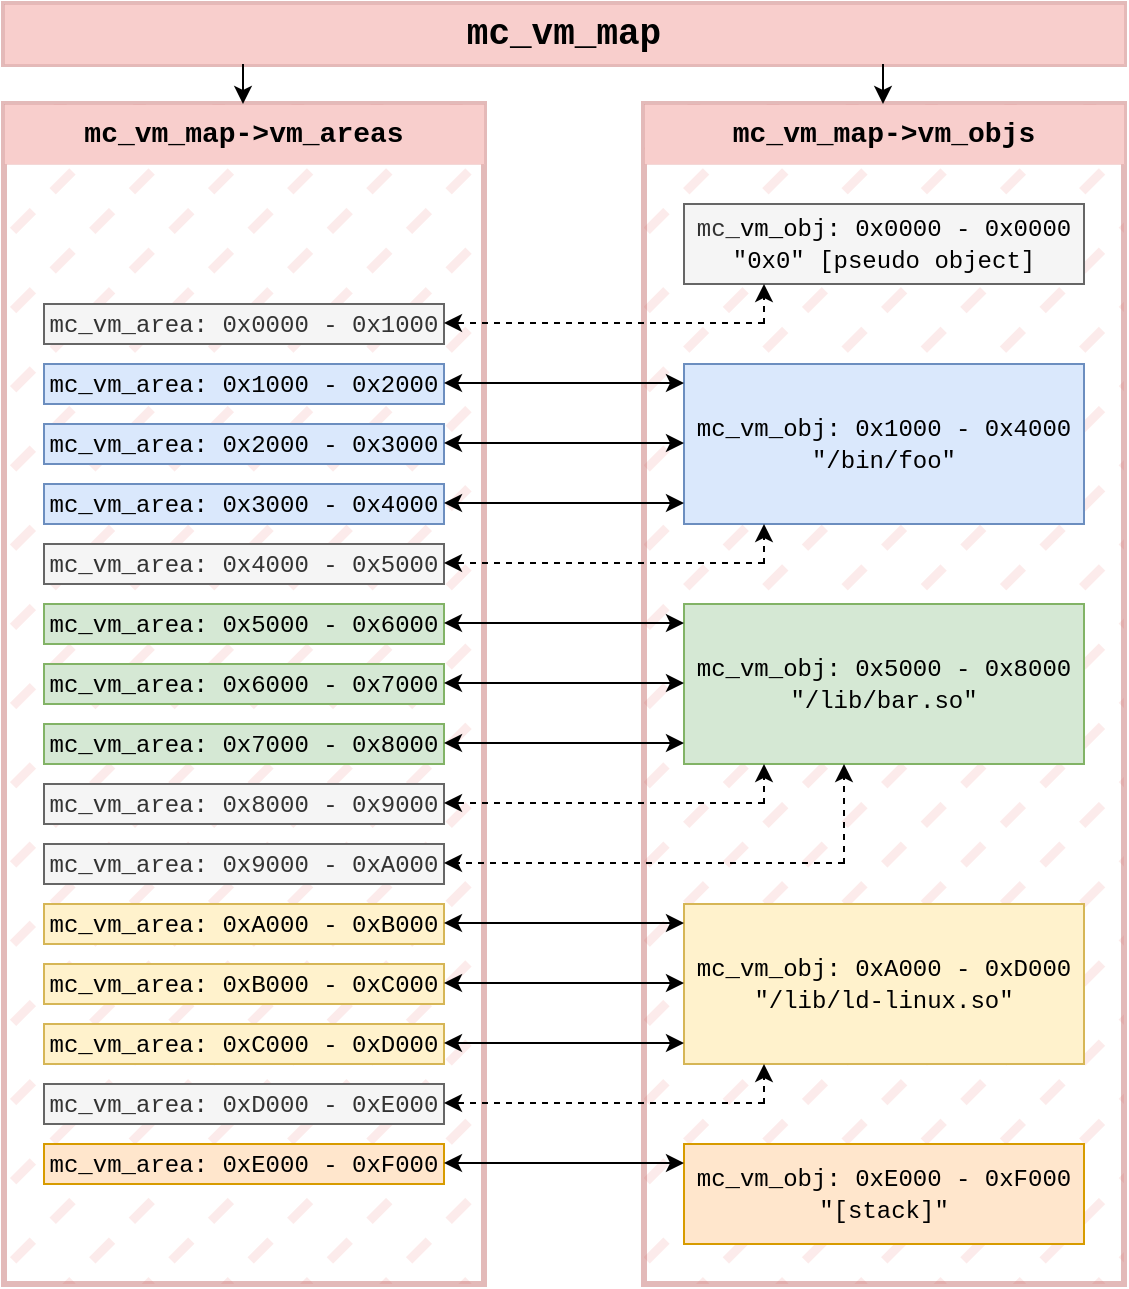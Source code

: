 <mxfile version="26.0.16">
  <diagram name="Page-1" id="3vqN3__bsb4Meno3vTI0">
    <mxGraphModel dx="2074" dy="2318" grid="1" gridSize="10" guides="1" tooltips="1" connect="1" arrows="1" fold="1" page="1" pageScale="1" pageWidth="827" pageHeight="1169" background="#ffffff" math="0" shadow="0">
      <root>
        <mxCell id="0" />
        <mxCell id="1" parent="0" />
        <mxCell id="ojbF__KW1eAKnkWmhrh8-1" value="" style="rounded=0;whiteSpace=wrap;html=1;fillColor=#f8cecc;fillStyle=dashed;opacity=40;strokeColor=#b85450;strokeWidth=3;" parent="1" vertex="1">
          <mxGeometry x="80" y="-80" width="560" height="30" as="geometry" />
        </mxCell>
        <mxCell id="nbNGbUqZniNhtKJeHFpL-93" value="" style="rounded=0;whiteSpace=wrap;html=1;fillColor=#f8cecc;fillStyle=dashed;opacity=40;strokeColor=#b85450;strokeWidth=3;" parent="1" vertex="1">
          <mxGeometry x="400" y="-30" width="240" height="590" as="geometry" />
        </mxCell>
        <mxCell id="nbNGbUqZniNhtKJeHFpL-92" value="" style="rounded=0;whiteSpace=wrap;html=1;fillColor=#f8cecc;fillStyle=dashed;opacity=40;strokeColor=#b85450;strokeWidth=3;" parent="1" vertex="1">
          <mxGeometry x="80" y="-30" width="240" height="590" as="geometry" />
        </mxCell>
        <mxCell id="nbNGbUqZniNhtKJeHFpL-1" value="&lt;font face=&quot;Courier New&quot;&gt;mc_vm_area: 0x1000 - 0x2000&lt;/font&gt;" style="rounded=0;whiteSpace=wrap;html=1;fillColor=#dae8fc;strokeColor=#6c8ebf;" parent="1" vertex="1">
          <mxGeometry x="100" y="100" width="200" height="20" as="geometry" />
        </mxCell>
        <mxCell id="nbNGbUqZniNhtKJeHFpL-23" value="&lt;font face=&quot;Courier New&quot;&gt;mc_&lt;span style=&quot;background-color: transparent; color: light-dark(rgb(0, 0, 0), rgb(255, 255, 255));&quot;&gt;vm_obj: 0x0000 - 0x0000&lt;/span&gt;&lt;/font&gt;&lt;div&gt;&lt;font face=&quot;Courier New&quot;&gt;&lt;span style=&quot;background-color: transparent; color: light-dark(rgb(0, 0, 0), rgb(255, 255, 255));&quot;&gt;&quot;0x0&quot; [pseudo object]&lt;/span&gt;&lt;/font&gt;&lt;/div&gt;" style="rounded=0;whiteSpace=wrap;html=1;fillColor=#f5f5f5;fontColor=#333333;strokeColor=#666666;" parent="1" vertex="1">
          <mxGeometry x="420" y="20" width="200" height="40" as="geometry" />
        </mxCell>
        <mxCell id="nbNGbUqZniNhtKJeHFpL-36" value="&lt;font face=&quot;Courier New&quot;&gt;mc_vm_area: 0x0000 - 0x1000&lt;/font&gt;" style="rounded=0;whiteSpace=wrap;html=1;fillColor=#f5f5f5;fontColor=#333333;strokeColor=#666666;" parent="1" vertex="1">
          <mxGeometry x="100" y="70" width="200" height="20" as="geometry" />
        </mxCell>
        <mxCell id="nbNGbUqZniNhtKJeHFpL-37" value="&lt;font face=&quot;Courier New&quot;&gt;mc_vm_area: 0xE000 - 0xF000&lt;/font&gt;" style="rounded=0;whiteSpace=wrap;html=1;fillColor=#ffe6cc;strokeColor=#d79b00;" parent="1" vertex="1">
          <mxGeometry x="100" y="490" width="200" height="20" as="geometry" />
        </mxCell>
        <mxCell id="nbNGbUqZniNhtKJeHFpL-38" value="&lt;font face=&quot;Courier New&quot;&gt;mc_vm_area: 0xD000 - 0xE000&lt;/font&gt;" style="rounded=0;whiteSpace=wrap;html=1;fillColor=#f5f5f5;fontColor=#333333;strokeColor=#666666;" parent="1" vertex="1">
          <mxGeometry x="100" y="460" width="200" height="20" as="geometry" />
        </mxCell>
        <mxCell id="nbNGbUqZniNhtKJeHFpL-39" value="&lt;font face=&quot;Courier New&quot;&gt;mc_vm_area: 0xC000 - 0xD000&lt;/font&gt;" style="rounded=0;whiteSpace=wrap;html=1;fillColor=#fff2cc;strokeColor=#d6b656;" parent="1" vertex="1">
          <mxGeometry x="100" y="430" width="200" height="20" as="geometry" />
        </mxCell>
        <mxCell id="nbNGbUqZniNhtKJeHFpL-40" value="&lt;font face=&quot;Courier New&quot;&gt;mc_vm_area: 0xB000 - 0xC000&lt;/font&gt;" style="rounded=0;whiteSpace=wrap;html=1;fillColor=#fff2cc;strokeColor=#d6b656;" parent="1" vertex="1">
          <mxGeometry x="100" y="400" width="200" height="20" as="geometry" />
        </mxCell>
        <mxCell id="nbNGbUqZniNhtKJeHFpL-41" value="&lt;font face=&quot;Courier New&quot;&gt;mc_vm_area: 0xA000 - 0xB000&lt;/font&gt;" style="rounded=0;whiteSpace=wrap;html=1;fillColor=#fff2cc;strokeColor=#d6b656;" parent="1" vertex="1">
          <mxGeometry x="100" y="370" width="200" height="20" as="geometry" />
        </mxCell>
        <mxCell id="nbNGbUqZniNhtKJeHFpL-42" value="&lt;font face=&quot;Courier New&quot;&gt;mc_vm_area: 0x9000 - 0xA000&lt;/font&gt;" style="rounded=0;whiteSpace=wrap;html=1;fillColor=#f5f5f5;fontColor=#333333;strokeColor=#666666;" parent="1" vertex="1">
          <mxGeometry x="100" y="340" width="200" height="20" as="geometry" />
        </mxCell>
        <mxCell id="nbNGbUqZniNhtKJeHFpL-43" value="&lt;font face=&quot;Courier New&quot;&gt;mc_vm_area: 0x8000 - 0x9000&lt;/font&gt;" style="rounded=0;whiteSpace=wrap;html=1;fillColor=#f5f5f5;strokeColor=#666666;fontColor=#333333;" parent="1" vertex="1">
          <mxGeometry x="100" y="310" width="200" height="20" as="geometry" />
        </mxCell>
        <mxCell id="nbNGbUqZniNhtKJeHFpL-44" value="&lt;font face=&quot;Courier New&quot;&gt;mc_vm_area: 0x7000 - 0x8000&lt;/font&gt;" style="rounded=0;whiteSpace=wrap;html=1;fillColor=#d5e8d4;strokeColor=#82b366;" parent="1" vertex="1">
          <mxGeometry x="100" y="280" width="200" height="20" as="geometry" />
        </mxCell>
        <mxCell id="nbNGbUqZniNhtKJeHFpL-45" value="&lt;font face=&quot;Courier New&quot;&gt;mc_vm_area: 0x6000 - 0x7000&lt;/font&gt;" style="rounded=0;whiteSpace=wrap;html=1;fillColor=#d5e8d4;strokeColor=#82b366;" parent="1" vertex="1">
          <mxGeometry x="100" y="250" width="200" height="20" as="geometry" />
        </mxCell>
        <mxCell id="nbNGbUqZniNhtKJeHFpL-46" value="&lt;font face=&quot;Courier New&quot;&gt;mc_vm_area: 0x5000 - 0x6000&lt;/font&gt;" style="rounded=0;whiteSpace=wrap;html=1;fillColor=#d5e8d4;strokeColor=#82b366;" parent="1" vertex="1">
          <mxGeometry x="100" y="220" width="200" height="20" as="geometry" />
        </mxCell>
        <mxCell id="nbNGbUqZniNhtKJeHFpL-47" value="&lt;font face=&quot;Courier New&quot;&gt;mc_vm_area: 0x4000 - 0x5000&lt;/font&gt;" style="rounded=0;whiteSpace=wrap;html=1;fillColor=#f5f5f5;fontColor=#333333;strokeColor=#666666;" parent="1" vertex="1">
          <mxGeometry x="100" y="190" width="200" height="20" as="geometry" />
        </mxCell>
        <mxCell id="nbNGbUqZniNhtKJeHFpL-48" value="&lt;font face=&quot;Courier New&quot;&gt;mc_vm_area: 0x3000 - 0x4000&lt;/font&gt;" style="rounded=0;whiteSpace=wrap;html=1;fillColor=#dae8fc;strokeColor=#6c8ebf;" parent="1" vertex="1">
          <mxGeometry x="100" y="160" width="200" height="20" as="geometry" />
        </mxCell>
        <mxCell id="nbNGbUqZniNhtKJeHFpL-49" value="&lt;font face=&quot;Courier New&quot;&gt;mc_vm_area: 0x2000 - 0x3000&lt;/font&gt;" style="rounded=0;whiteSpace=wrap;html=1;fillColor=#dae8fc;strokeColor=#6c8ebf;" parent="1" vertex="1">
          <mxGeometry x="100" y="130" width="200" height="20" as="geometry" />
        </mxCell>
        <mxCell id="nbNGbUqZniNhtKJeHFpL-51" value="&lt;font face=&quot;Courier New&quot;&gt;mc_&lt;span style=&quot;background-color: transparent; color: light-dark(rgb(0, 0, 0), rgb(255, 255, 255));&quot;&gt;vm_obj: 0x1000 - 0x4000&lt;/span&gt;&lt;/font&gt;&lt;div&gt;&lt;div&gt;&lt;font face=&quot;Courier New&quot;&gt;&lt;span style=&quot;background-color: transparent; color: light-dark(rgb(0, 0, 0), rgb(255, 255, 255));&quot;&gt;&quot;/bin/foo&quot;&lt;/span&gt;&lt;/font&gt;&lt;/div&gt;&lt;/div&gt;" style="rounded=0;whiteSpace=wrap;html=1;fillColor=#dae8fc;strokeColor=#6c8ebf;" parent="1" vertex="1">
          <mxGeometry x="420" y="100" width="200" height="80" as="geometry" />
        </mxCell>
        <mxCell id="nbNGbUqZniNhtKJeHFpL-59" value="" style="endArrow=classic;startArrow=classic;html=1;rounded=0;" parent="1" edge="1">
          <mxGeometry width="50" height="50" relative="1" as="geometry">
            <mxPoint x="300" y="109.5" as="sourcePoint" />
            <mxPoint x="420" y="109.5" as="targetPoint" />
          </mxGeometry>
        </mxCell>
        <mxCell id="nbNGbUqZniNhtKJeHFpL-61" value="" style="endArrow=classic;startArrow=classic;html=1;rounded=0;" parent="1" edge="1">
          <mxGeometry width="50" height="50" relative="1" as="geometry">
            <mxPoint x="300" y="139.5" as="sourcePoint" />
            <mxPoint x="420" y="139.5" as="targetPoint" />
          </mxGeometry>
        </mxCell>
        <mxCell id="nbNGbUqZniNhtKJeHFpL-62" value="" style="endArrow=classic;startArrow=classic;html=1;rounded=0;" parent="1" edge="1">
          <mxGeometry width="50" height="50" relative="1" as="geometry">
            <mxPoint x="300" y="169.5" as="sourcePoint" />
            <mxPoint x="420" y="169.5" as="targetPoint" />
          </mxGeometry>
        </mxCell>
        <mxCell id="nbNGbUqZniNhtKJeHFpL-63" value="&lt;font face=&quot;Courier New&quot;&gt;mc_&lt;span style=&quot;background-color: transparent; color: light-dark(rgb(0, 0, 0), rgb(255, 255, 255));&quot;&gt;vm_obj: 0x5000 - 0x8000&lt;/span&gt;&lt;/font&gt;&lt;div&gt;&lt;font face=&quot;Courier New&quot;&gt;&lt;span style=&quot;background-color: transparent; color: light-dark(rgb(0, 0, 0), rgb(255, 255, 255));&quot;&gt;&quot;/lib/bar.so&quot;&lt;/span&gt;&lt;/font&gt;&lt;/div&gt;" style="rounded=0;whiteSpace=wrap;html=1;fillColor=#d5e8d4;strokeColor=#82b366;" parent="1" vertex="1">
          <mxGeometry x="420" y="220" width="200" height="80" as="geometry" />
        </mxCell>
        <mxCell id="nbNGbUqZniNhtKJeHFpL-64" value="&lt;font face=&quot;Courier New&quot;&gt;mc_&lt;span style=&quot;background-color: transparent; color: light-dark(rgb(0, 0, 0), rgb(255, 255, 255));&quot;&gt;vm_obj: 0xA000 - 0xD000&lt;/span&gt;&lt;/font&gt;&lt;div&gt;&lt;font face=&quot;Courier New&quot;&gt;&lt;span style=&quot;background-color: transparent; color: light-dark(rgb(0, 0, 0), rgb(255, 255, 255));&quot;&gt;&quot;/lib/ld-linux.so&quot;&lt;/span&gt;&lt;/font&gt;&lt;/div&gt;" style="rounded=0;whiteSpace=wrap;html=1;fillColor=#fff2cc;strokeColor=#d6b656;" parent="1" vertex="1">
          <mxGeometry x="420" y="370" width="200" height="80" as="geometry" />
        </mxCell>
        <mxCell id="nbNGbUqZniNhtKJeHFpL-65" value="&lt;font face=&quot;Courier New&quot;&gt;mc_&lt;span style=&quot;background-color: transparent; color: light-dark(rgb(0, 0, 0), rgb(255, 255, 255));&quot;&gt;vm_obj: 0xE000 - 0xF000&lt;/span&gt;&lt;/font&gt;&lt;div&gt;&lt;font face=&quot;Courier New&quot;&gt;&lt;span style=&quot;background-color: transparent; color: light-dark(rgb(0, 0, 0), rgb(255, 255, 255));&quot;&gt;&quot;[stack]&quot;&lt;/span&gt;&lt;/font&gt;&lt;/div&gt;" style="rounded=0;whiteSpace=wrap;html=1;fillColor=#ffe6cc;strokeColor=#d79b00;" parent="1" vertex="1">
          <mxGeometry x="420" y="490" width="200" height="50" as="geometry" />
        </mxCell>
        <mxCell id="nbNGbUqZniNhtKJeHFpL-72" value="" style="endArrow=classic;html=1;rounded=0;dashed=1;" parent="1" edge="1">
          <mxGeometry width="50" height="50" relative="1" as="geometry">
            <mxPoint x="500" y="350" as="sourcePoint" />
            <mxPoint x="500" y="300" as="targetPoint" />
          </mxGeometry>
        </mxCell>
        <mxCell id="nbNGbUqZniNhtKJeHFpL-73" value="" style="endArrow=classic;html=1;rounded=0;dashed=1;" parent="1" edge="1">
          <mxGeometry width="50" height="50" relative="1" as="geometry">
            <mxPoint x="460" y="80" as="sourcePoint" />
            <mxPoint x="460" y="60" as="targetPoint" />
          </mxGeometry>
        </mxCell>
        <mxCell id="nbNGbUqZniNhtKJeHFpL-74" value="" style="endArrow=classic;html=1;rounded=0;dashed=1;" parent="1" edge="1">
          <mxGeometry width="50" height="50" relative="1" as="geometry">
            <mxPoint x="460" y="200" as="sourcePoint" />
            <mxPoint x="460" y="180" as="targetPoint" />
          </mxGeometry>
        </mxCell>
        <mxCell id="nbNGbUqZniNhtKJeHFpL-75" value="" style="endArrow=classic;html=1;rounded=0;dashed=1;" parent="1" edge="1">
          <mxGeometry width="50" height="50" relative="1" as="geometry">
            <mxPoint x="460" y="320" as="sourcePoint" />
            <mxPoint x="460" y="300" as="targetPoint" />
          </mxGeometry>
        </mxCell>
        <mxCell id="nbNGbUqZniNhtKJeHFpL-76" value="" style="endArrow=classic;html=1;rounded=0;dashed=1;" parent="1" edge="1">
          <mxGeometry width="50" height="50" relative="1" as="geometry">
            <mxPoint x="460" y="470" as="sourcePoint" />
            <mxPoint x="460" y="450" as="targetPoint" />
          </mxGeometry>
        </mxCell>
        <mxCell id="nbNGbUqZniNhtKJeHFpL-77" value="" style="endArrow=classic;html=1;rounded=0;dashed=1;" parent="1" edge="1">
          <mxGeometry width="50" height="50" relative="1" as="geometry">
            <mxPoint x="460" y="79.5" as="sourcePoint" />
            <mxPoint x="300" y="79.5" as="targetPoint" />
          </mxGeometry>
        </mxCell>
        <mxCell id="nbNGbUqZniNhtKJeHFpL-79" value="" style="endArrow=classic;html=1;rounded=0;dashed=1;" parent="1" edge="1">
          <mxGeometry width="50" height="50" relative="1" as="geometry">
            <mxPoint x="460" y="319.5" as="sourcePoint" />
            <mxPoint x="300" y="319.5" as="targetPoint" />
          </mxGeometry>
        </mxCell>
        <mxCell id="nbNGbUqZniNhtKJeHFpL-80" value="" style="endArrow=classic;html=1;rounded=0;dashed=1;" parent="1" edge="1">
          <mxGeometry width="50" height="50" relative="1" as="geometry">
            <mxPoint x="460" y="469.5" as="sourcePoint" />
            <mxPoint x="300" y="469.5" as="targetPoint" />
          </mxGeometry>
        </mxCell>
        <mxCell id="nbNGbUqZniNhtKJeHFpL-81" value="" style="endArrow=classic;html=1;rounded=0;dashed=1;" parent="1" edge="1">
          <mxGeometry width="50" height="50" relative="1" as="geometry">
            <mxPoint x="460" y="199.5" as="sourcePoint" />
            <mxPoint x="300" y="199.5" as="targetPoint" />
          </mxGeometry>
        </mxCell>
        <mxCell id="nbNGbUqZniNhtKJeHFpL-82" value="" style="endArrow=classic;html=1;rounded=0;dashed=1;" parent="1" edge="1">
          <mxGeometry width="50" height="50" relative="1" as="geometry">
            <mxPoint x="500" y="349.5" as="sourcePoint" />
            <mxPoint x="300" y="349.5" as="targetPoint" />
          </mxGeometry>
        </mxCell>
        <mxCell id="nbNGbUqZniNhtKJeHFpL-83" value="" style="endArrow=classic;startArrow=classic;html=1;rounded=0;" parent="1" edge="1">
          <mxGeometry width="50" height="50" relative="1" as="geometry">
            <mxPoint x="300" y="229.5" as="sourcePoint" />
            <mxPoint x="420" y="229.5" as="targetPoint" />
          </mxGeometry>
        </mxCell>
        <mxCell id="nbNGbUqZniNhtKJeHFpL-84" value="" style="endArrow=classic;startArrow=classic;html=1;rounded=0;" parent="1" edge="1">
          <mxGeometry width="50" height="50" relative="1" as="geometry">
            <mxPoint x="300" y="259.5" as="sourcePoint" />
            <mxPoint x="420" y="259.5" as="targetPoint" />
          </mxGeometry>
        </mxCell>
        <mxCell id="nbNGbUqZniNhtKJeHFpL-85" value="" style="endArrow=classic;startArrow=classic;html=1;rounded=0;" parent="1" edge="1">
          <mxGeometry width="50" height="50" relative="1" as="geometry">
            <mxPoint x="300" y="289.5" as="sourcePoint" />
            <mxPoint x="420" y="289.5" as="targetPoint" />
          </mxGeometry>
        </mxCell>
        <mxCell id="nbNGbUqZniNhtKJeHFpL-86" value="" style="endArrow=classic;startArrow=classic;html=1;rounded=0;" parent="1" edge="1">
          <mxGeometry width="50" height="50" relative="1" as="geometry">
            <mxPoint x="300" y="379.5" as="sourcePoint" />
            <mxPoint x="420" y="379.5" as="targetPoint" />
          </mxGeometry>
        </mxCell>
        <mxCell id="nbNGbUqZniNhtKJeHFpL-87" value="" style="endArrow=classic;startArrow=classic;html=1;rounded=0;" parent="1" edge="1">
          <mxGeometry width="50" height="50" relative="1" as="geometry">
            <mxPoint x="300" y="409.5" as="sourcePoint" />
            <mxPoint x="420" y="409.5" as="targetPoint" />
          </mxGeometry>
        </mxCell>
        <mxCell id="nbNGbUqZniNhtKJeHFpL-88" value="" style="endArrow=classic;startArrow=classic;html=1;rounded=0;" parent="1" edge="1">
          <mxGeometry width="50" height="50" relative="1" as="geometry">
            <mxPoint x="300" y="439.5" as="sourcePoint" />
            <mxPoint x="420" y="439.5" as="targetPoint" />
          </mxGeometry>
        </mxCell>
        <mxCell id="nbNGbUqZniNhtKJeHFpL-89" value="" style="endArrow=classic;startArrow=classic;html=1;rounded=0;" parent="1" edge="1">
          <mxGeometry width="50" height="50" relative="1" as="geometry">
            <mxPoint x="300" y="499.5" as="sourcePoint" />
            <mxPoint x="420" y="499.5" as="targetPoint" />
          </mxGeometry>
        </mxCell>
        <mxCell id="nbNGbUqZniNhtKJeHFpL-91" value="&lt;font style=&quot;font-size: 18px;&quot; face=&quot;Courier New&quot;&gt;&lt;b style=&quot;&quot;&gt;mc_vm_map&lt;/b&gt;&lt;/font&gt;" style="text;html=1;align=center;verticalAlign=middle;whiteSpace=wrap;rounded=0;fillColor=#f8cecc;strokeColor=#b85450;strokeWidth=0;" parent="1" vertex="1">
          <mxGeometry x="80" y="-80" width="560" height="30" as="geometry" />
        </mxCell>
        <mxCell id="nbNGbUqZniNhtKJeHFpL-95" value="&lt;font style=&quot;font-size: 14px;&quot; face=&quot;Courier New&quot;&gt;&lt;b&gt;mc_vm_map-&amp;gt;vm_areas&lt;/b&gt;&lt;/font&gt;" style="text;html=1;align=center;verticalAlign=middle;whiteSpace=wrap;rounded=0;fillColor=#f8cecc;strokeColor=#b85450;strokeWidth=0;" parent="1" vertex="1">
          <mxGeometry x="80" y="-30" width="240" height="30" as="geometry" />
        </mxCell>
        <mxCell id="nbNGbUqZniNhtKJeHFpL-97" value="&lt;font style=&quot;font-size: 14px;&quot; face=&quot;Courier New&quot;&gt;&lt;b&gt;mc_vm_map-&amp;gt;vm_objs&lt;/b&gt;&lt;/font&gt;" style="text;html=1;align=center;verticalAlign=middle;whiteSpace=wrap;rounded=0;fillColor=#f8cecc;strokeColor=#b85450;strokeWidth=0;" parent="1" vertex="1">
          <mxGeometry x="400" y="-30" width="240" height="30" as="geometry" />
        </mxCell>
        <mxCell id="ojbF__KW1eAKnkWmhrh8-2" value="" style="endArrow=classic;html=1;rounded=0;" parent="1" edge="1">
          <mxGeometry width="50" height="50" relative="1" as="geometry">
            <mxPoint x="199.5" y="-50" as="sourcePoint" />
            <mxPoint x="199.5" y="-30" as="targetPoint" />
          </mxGeometry>
        </mxCell>
        <mxCell id="ojbF__KW1eAKnkWmhrh8-3" value="" style="endArrow=classic;html=1;rounded=0;" parent="1" edge="1">
          <mxGeometry width="50" height="50" relative="1" as="geometry">
            <mxPoint x="519.5" y="-50" as="sourcePoint" />
            <mxPoint x="519.5" y="-30" as="targetPoint" />
          </mxGeometry>
        </mxCell>
      </root>
    </mxGraphModel>
  </diagram>
</mxfile>
